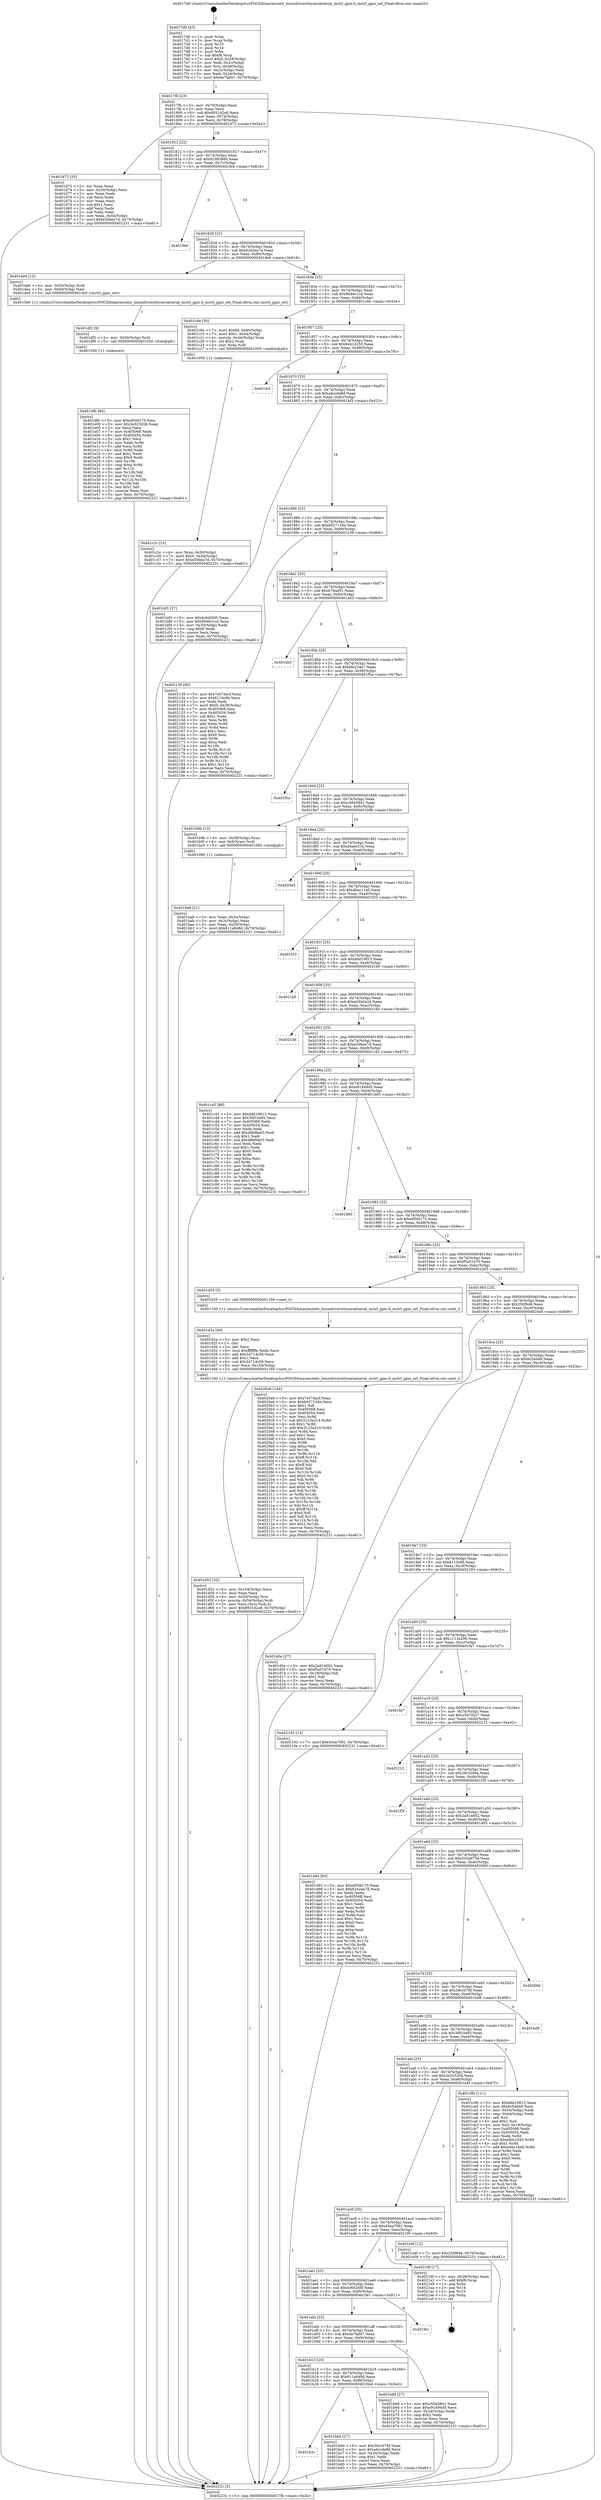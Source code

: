 digraph "0x4017d0" {
  label = "0x4017d0 (/mnt/c/Users/mathe/Desktop/tcc/POCII/binaries/extr_linuxdriversttyserialserial_mctrl_gpio.h_mctrl_gpio_set_Final-ollvm.out::main(0))"
  labelloc = "t"
  node[shape=record]

  Entry [label="",width=0.3,height=0.3,shape=circle,fillcolor=black,style=filled]
  "0x4017fb" [label="{
     0x4017fb [23]\l
     | [instrs]\l
     &nbsp;&nbsp;0x4017fb \<+3\>: mov -0x70(%rbp),%eax\l
     &nbsp;&nbsp;0x4017fe \<+2\>: mov %eax,%ecx\l
     &nbsp;&nbsp;0x401800 \<+6\>: sub $0x8931d2a8,%ecx\l
     &nbsp;&nbsp;0x401806 \<+3\>: mov %eax,-0x74(%rbp)\l
     &nbsp;&nbsp;0x401809 \<+3\>: mov %ecx,-0x78(%rbp)\l
     &nbsp;&nbsp;0x40180c \<+6\>: je 0000000000401d72 \<main+0x5a2\>\l
  }"]
  "0x401d72" [label="{
     0x401d72 [33]\l
     | [instrs]\l
     &nbsp;&nbsp;0x401d72 \<+2\>: xor %eax,%eax\l
     &nbsp;&nbsp;0x401d74 \<+3\>: mov -0x54(%rbp),%ecx\l
     &nbsp;&nbsp;0x401d77 \<+2\>: mov %eax,%edx\l
     &nbsp;&nbsp;0x401d79 \<+2\>: sub %ecx,%edx\l
     &nbsp;&nbsp;0x401d7b \<+2\>: mov %eax,%ecx\l
     &nbsp;&nbsp;0x401d7d \<+3\>: sub $0x1,%ecx\l
     &nbsp;&nbsp;0x401d80 \<+2\>: add %ecx,%edx\l
     &nbsp;&nbsp;0x401d82 \<+2\>: sub %edx,%eax\l
     &nbsp;&nbsp;0x401d84 \<+3\>: mov %eax,-0x54(%rbp)\l
     &nbsp;&nbsp;0x401d87 \<+7\>: movl $0xe30bee7d,-0x70(%rbp)\l
     &nbsp;&nbsp;0x401d8e \<+5\>: jmp 0000000000402231 \<main+0xa61\>\l
  }"]
  "0x401812" [label="{
     0x401812 [22]\l
     | [instrs]\l
     &nbsp;&nbsp;0x401812 \<+5\>: jmp 0000000000401817 \<main+0x47\>\l
     &nbsp;&nbsp;0x401817 \<+3\>: mov -0x74(%rbp),%eax\l
     &nbsp;&nbsp;0x40181a \<+5\>: sub $0x910838d0,%eax\l
     &nbsp;&nbsp;0x40181f \<+3\>: mov %eax,-0x7c(%rbp)\l
     &nbsp;&nbsp;0x401822 \<+6\>: je 0000000000401fed \<main+0x81d\>\l
  }"]
  Exit [label="",width=0.3,height=0.3,shape=circle,fillcolor=black,style=filled,peripheries=2]
  "0x401fed" [label="{
     0x401fed\l
  }", style=dashed]
  "0x401828" [label="{
     0x401828 [22]\l
     | [instrs]\l
     &nbsp;&nbsp;0x401828 \<+5\>: jmp 000000000040182d \<main+0x5d\>\l
     &nbsp;&nbsp;0x40182d \<+3\>: mov -0x74(%rbp),%eax\l
     &nbsp;&nbsp;0x401830 \<+5\>: sub $0x9242ea7d,%eax\l
     &nbsp;&nbsp;0x401835 \<+3\>: mov %eax,-0x80(%rbp)\l
     &nbsp;&nbsp;0x401838 \<+6\>: je 0000000000401de6 \<main+0x616\>\l
  }"]
  "0x401dfb" [label="{
     0x401dfb [84]\l
     | [instrs]\l
     &nbsp;&nbsp;0x401dfb \<+5\>: mov $0xef506175,%esi\l
     &nbsp;&nbsp;0x401e00 \<+5\>: mov $0x3e32320d,%eax\l
     &nbsp;&nbsp;0x401e05 \<+2\>: xor %ecx,%ecx\l
     &nbsp;&nbsp;0x401e07 \<+7\>: mov 0x405068,%edx\l
     &nbsp;&nbsp;0x401e0e \<+8\>: mov 0x405054,%r8d\l
     &nbsp;&nbsp;0x401e16 \<+3\>: sub $0x1,%ecx\l
     &nbsp;&nbsp;0x401e19 \<+3\>: mov %edx,%r9d\l
     &nbsp;&nbsp;0x401e1c \<+3\>: add %ecx,%r9d\l
     &nbsp;&nbsp;0x401e1f \<+4\>: imul %r9d,%edx\l
     &nbsp;&nbsp;0x401e23 \<+3\>: and $0x1,%edx\l
     &nbsp;&nbsp;0x401e26 \<+3\>: cmp $0x0,%edx\l
     &nbsp;&nbsp;0x401e29 \<+4\>: sete %r10b\l
     &nbsp;&nbsp;0x401e2d \<+4\>: cmp $0xa,%r8d\l
     &nbsp;&nbsp;0x401e31 \<+4\>: setl %r11b\l
     &nbsp;&nbsp;0x401e35 \<+3\>: mov %r10b,%bl\l
     &nbsp;&nbsp;0x401e38 \<+3\>: and %r11b,%bl\l
     &nbsp;&nbsp;0x401e3b \<+3\>: xor %r11b,%r10b\l
     &nbsp;&nbsp;0x401e3e \<+3\>: or %r10b,%bl\l
     &nbsp;&nbsp;0x401e41 \<+3\>: test $0x1,%bl\l
     &nbsp;&nbsp;0x401e44 \<+3\>: cmovne %eax,%esi\l
     &nbsp;&nbsp;0x401e47 \<+3\>: mov %esi,-0x70(%rbp)\l
     &nbsp;&nbsp;0x401e4a \<+5\>: jmp 0000000000402231 \<main+0xa61\>\l
  }"]
  "0x401de6" [label="{
     0x401de6 [12]\l
     | [instrs]\l
     &nbsp;&nbsp;0x401de6 \<+4\>: mov -0x50(%rbp),%rdi\l
     &nbsp;&nbsp;0x401dea \<+3\>: mov -0x40(%rbp),%esi\l
     &nbsp;&nbsp;0x401ded \<+5\>: call 00000000004015e0 \<mctrl_gpio_set\>\l
     | [calls]\l
     &nbsp;&nbsp;0x4015e0 \{1\} (/mnt/c/Users/mathe/Desktop/tcc/POCII/binaries/extr_linuxdriversttyserialserial_mctrl_gpio.h_mctrl_gpio_set_Final-ollvm.out::mctrl_gpio_set)\l
  }"]
  "0x40183e" [label="{
     0x40183e [25]\l
     | [instrs]\l
     &nbsp;&nbsp;0x40183e \<+5\>: jmp 0000000000401843 \<main+0x73\>\l
     &nbsp;&nbsp;0x401843 \<+3\>: mov -0x74(%rbp),%eax\l
     &nbsp;&nbsp;0x401846 \<+5\>: sub $0x9646c1cd,%eax\l
     &nbsp;&nbsp;0x40184b \<+6\>: mov %eax,-0x84(%rbp)\l
     &nbsp;&nbsp;0x401851 \<+6\>: je 0000000000401c0e \<main+0x43e\>\l
  }"]
  "0x401df2" [label="{
     0x401df2 [9]\l
     | [instrs]\l
     &nbsp;&nbsp;0x401df2 \<+4\>: mov -0x50(%rbp),%rdi\l
     &nbsp;&nbsp;0x401df6 \<+5\>: call 0000000000401030 \<free@plt\>\l
     | [calls]\l
     &nbsp;&nbsp;0x401030 \{1\} (unknown)\l
  }"]
  "0x401c0e" [label="{
     0x401c0e [30]\l
     | [instrs]\l
     &nbsp;&nbsp;0x401c0e \<+7\>: movl $0x64,-0x40(%rbp)\l
     &nbsp;&nbsp;0x401c15 \<+7\>: movl $0x1,-0x44(%rbp)\l
     &nbsp;&nbsp;0x401c1c \<+4\>: movslq -0x44(%rbp),%rax\l
     &nbsp;&nbsp;0x401c20 \<+4\>: shl $0x2,%rax\l
     &nbsp;&nbsp;0x401c24 \<+3\>: mov %rax,%rdi\l
     &nbsp;&nbsp;0x401c27 \<+5\>: call 0000000000401050 \<malloc@plt\>\l
     | [calls]\l
     &nbsp;&nbsp;0x401050 \{1\} (unknown)\l
  }"]
  "0x401857" [label="{
     0x401857 [25]\l
     | [instrs]\l
     &nbsp;&nbsp;0x401857 \<+5\>: jmp 000000000040185c \<main+0x8c\>\l
     &nbsp;&nbsp;0x40185c \<+3\>: mov -0x74(%rbp),%eax\l
     &nbsp;&nbsp;0x40185f \<+5\>: sub $0x9d41d255,%eax\l
     &nbsp;&nbsp;0x401864 \<+6\>: mov %eax,-0x88(%rbp)\l
     &nbsp;&nbsp;0x40186a \<+6\>: je 0000000000401fc0 \<main+0x7f0\>\l
  }"]
  "0x401d52" [label="{
     0x401d52 [32]\l
     | [instrs]\l
     &nbsp;&nbsp;0x401d52 \<+6\>: mov -0x104(%rbp),%ecx\l
     &nbsp;&nbsp;0x401d58 \<+3\>: imul %eax,%ecx\l
     &nbsp;&nbsp;0x401d5b \<+4\>: mov -0x50(%rbp),%rsi\l
     &nbsp;&nbsp;0x401d5f \<+4\>: movslq -0x54(%rbp),%rdi\l
     &nbsp;&nbsp;0x401d63 \<+3\>: mov %ecx,(%rsi,%rdi,4)\l
     &nbsp;&nbsp;0x401d66 \<+7\>: movl $0x8931d2a8,-0x70(%rbp)\l
     &nbsp;&nbsp;0x401d6d \<+5\>: jmp 0000000000402231 \<main+0xa61\>\l
  }"]
  "0x401fc0" [label="{
     0x401fc0\l
  }", style=dashed]
  "0x401870" [label="{
     0x401870 [25]\l
     | [instrs]\l
     &nbsp;&nbsp;0x401870 \<+5\>: jmp 0000000000401875 \<main+0xa5\>\l
     &nbsp;&nbsp;0x401875 \<+3\>: mov -0x74(%rbp),%eax\l
     &nbsp;&nbsp;0x401878 \<+5\>: sub $0xa4ccde8d,%eax\l
     &nbsp;&nbsp;0x40187d \<+6\>: mov %eax,-0x8c(%rbp)\l
     &nbsp;&nbsp;0x401883 \<+6\>: je 0000000000401bf3 \<main+0x423\>\l
  }"]
  "0x401d2a" [label="{
     0x401d2a [40]\l
     | [instrs]\l
     &nbsp;&nbsp;0x401d2a \<+5\>: mov $0x2,%ecx\l
     &nbsp;&nbsp;0x401d2f \<+1\>: cltd\l
     &nbsp;&nbsp;0x401d30 \<+2\>: idiv %ecx\l
     &nbsp;&nbsp;0x401d32 \<+6\>: imul $0xfffffffe,%edx,%ecx\l
     &nbsp;&nbsp;0x401d38 \<+6\>: add $0x34714c56,%ecx\l
     &nbsp;&nbsp;0x401d3e \<+3\>: add $0x1,%ecx\l
     &nbsp;&nbsp;0x401d41 \<+6\>: sub $0x34714c56,%ecx\l
     &nbsp;&nbsp;0x401d47 \<+6\>: mov %ecx,-0x104(%rbp)\l
     &nbsp;&nbsp;0x401d4d \<+5\>: call 0000000000401160 \<next_i\>\l
     | [calls]\l
     &nbsp;&nbsp;0x401160 \{1\} (/mnt/c/Users/mathe/Desktop/tcc/POCII/binaries/extr_linuxdriversttyserialserial_mctrl_gpio.h_mctrl_gpio_set_Final-ollvm.out::next_i)\l
  }"]
  "0x401bf3" [label="{
     0x401bf3 [27]\l
     | [instrs]\l
     &nbsp;&nbsp;0x401bf3 \<+5\>: mov $0x4c6d2fd0,%eax\l
     &nbsp;&nbsp;0x401bf8 \<+5\>: mov $0x9646c1cd,%ecx\l
     &nbsp;&nbsp;0x401bfd \<+3\>: mov -0x20(%rbp),%edx\l
     &nbsp;&nbsp;0x401c00 \<+3\>: cmp $0x0,%edx\l
     &nbsp;&nbsp;0x401c03 \<+3\>: cmove %ecx,%eax\l
     &nbsp;&nbsp;0x401c06 \<+3\>: mov %eax,-0x70(%rbp)\l
     &nbsp;&nbsp;0x401c09 \<+5\>: jmp 0000000000402231 \<main+0xa61\>\l
  }"]
  "0x401889" [label="{
     0x401889 [25]\l
     | [instrs]\l
     &nbsp;&nbsp;0x401889 \<+5\>: jmp 000000000040188e \<main+0xbe\>\l
     &nbsp;&nbsp;0x40188e \<+3\>: mov -0x74(%rbp),%eax\l
     &nbsp;&nbsp;0x401891 \<+5\>: sub $0xb027134e,%eax\l
     &nbsp;&nbsp;0x401896 \<+6\>: mov %eax,-0x90(%rbp)\l
     &nbsp;&nbsp;0x40189c \<+6\>: je 0000000000402139 \<main+0x969\>\l
  }"]
  "0x401c2c" [label="{
     0x401c2c [23]\l
     | [instrs]\l
     &nbsp;&nbsp;0x401c2c \<+4\>: mov %rax,-0x50(%rbp)\l
     &nbsp;&nbsp;0x401c30 \<+7\>: movl $0x0,-0x54(%rbp)\l
     &nbsp;&nbsp;0x401c37 \<+7\>: movl $0xe30bee7d,-0x70(%rbp)\l
     &nbsp;&nbsp;0x401c3e \<+5\>: jmp 0000000000402231 \<main+0xa61\>\l
  }"]
  "0x402139" [label="{
     0x402139 [90]\l
     | [instrs]\l
     &nbsp;&nbsp;0x402139 \<+5\>: mov $0x7e57dacf,%eax\l
     &nbsp;&nbsp;0x40213e \<+5\>: mov $0x8110c86,%ecx\l
     &nbsp;&nbsp;0x402143 \<+2\>: xor %edx,%edx\l
     &nbsp;&nbsp;0x402145 \<+7\>: movl $0x0,-0x28(%rbp)\l
     &nbsp;&nbsp;0x40214c \<+7\>: mov 0x405068,%esi\l
     &nbsp;&nbsp;0x402153 \<+7\>: mov 0x405054,%edi\l
     &nbsp;&nbsp;0x40215a \<+3\>: sub $0x1,%edx\l
     &nbsp;&nbsp;0x40215d \<+3\>: mov %esi,%r8d\l
     &nbsp;&nbsp;0x402160 \<+3\>: add %edx,%r8d\l
     &nbsp;&nbsp;0x402163 \<+4\>: imul %r8d,%esi\l
     &nbsp;&nbsp;0x402167 \<+3\>: and $0x1,%esi\l
     &nbsp;&nbsp;0x40216a \<+3\>: cmp $0x0,%esi\l
     &nbsp;&nbsp;0x40216d \<+4\>: sete %r9b\l
     &nbsp;&nbsp;0x402171 \<+3\>: cmp $0xa,%edi\l
     &nbsp;&nbsp;0x402174 \<+4\>: setl %r10b\l
     &nbsp;&nbsp;0x402178 \<+3\>: mov %r9b,%r11b\l
     &nbsp;&nbsp;0x40217b \<+3\>: and %r10b,%r11b\l
     &nbsp;&nbsp;0x40217e \<+3\>: xor %r10b,%r9b\l
     &nbsp;&nbsp;0x402181 \<+3\>: or %r9b,%r11b\l
     &nbsp;&nbsp;0x402184 \<+4\>: test $0x1,%r11b\l
     &nbsp;&nbsp;0x402188 \<+3\>: cmovne %ecx,%eax\l
     &nbsp;&nbsp;0x40218b \<+3\>: mov %eax,-0x70(%rbp)\l
     &nbsp;&nbsp;0x40218e \<+5\>: jmp 0000000000402231 \<main+0xa61\>\l
  }"]
  "0x4018a2" [label="{
     0x4018a2 [25]\l
     | [instrs]\l
     &nbsp;&nbsp;0x4018a2 \<+5\>: jmp 00000000004018a7 \<main+0xd7\>\l
     &nbsp;&nbsp;0x4018a7 \<+3\>: mov -0x74(%rbp),%eax\l
     &nbsp;&nbsp;0x4018aa \<+5\>: sub $0xb7feaf01,%eax\l
     &nbsp;&nbsp;0x4018af \<+6\>: mov %eax,-0x94(%rbp)\l
     &nbsp;&nbsp;0x4018b5 \<+6\>: je 0000000000401eb3 \<main+0x6e3\>\l
  }"]
  "0x401b2c" [label="{
     0x401b2c\l
  }", style=dashed]
  "0x401eb3" [label="{
     0x401eb3\l
  }", style=dashed]
  "0x4018bb" [label="{
     0x4018bb [25]\l
     | [instrs]\l
     &nbsp;&nbsp;0x4018bb \<+5\>: jmp 00000000004018c0 \<main+0xf0\>\l
     &nbsp;&nbsp;0x4018c0 \<+3\>: mov -0x74(%rbp),%eax\l
     &nbsp;&nbsp;0x4018c3 \<+5\>: sub $0xbfe234e7,%eax\l
     &nbsp;&nbsp;0x4018c8 \<+6\>: mov %eax,-0x98(%rbp)\l
     &nbsp;&nbsp;0x4018ce \<+6\>: je 0000000000401f5a \<main+0x78a\>\l
  }"]
  "0x401bbd" [label="{
     0x401bbd [27]\l
     | [instrs]\l
     &nbsp;&nbsp;0x401bbd \<+5\>: mov $0x39cc07fd,%eax\l
     &nbsp;&nbsp;0x401bc2 \<+5\>: mov $0xa4ccde8d,%ecx\l
     &nbsp;&nbsp;0x401bc7 \<+3\>: mov -0x20(%rbp),%edx\l
     &nbsp;&nbsp;0x401bca \<+3\>: cmp $0x1,%edx\l
     &nbsp;&nbsp;0x401bcd \<+3\>: cmovl %ecx,%eax\l
     &nbsp;&nbsp;0x401bd0 \<+3\>: mov %eax,-0x70(%rbp)\l
     &nbsp;&nbsp;0x401bd3 \<+5\>: jmp 0000000000402231 \<main+0xa61\>\l
  }"]
  "0x401f5a" [label="{
     0x401f5a\l
  }", style=dashed]
  "0x4018d4" [label="{
     0x4018d4 [25]\l
     | [instrs]\l
     &nbsp;&nbsp;0x4018d4 \<+5\>: jmp 00000000004018d9 \<main+0x109\>\l
     &nbsp;&nbsp;0x4018d9 \<+3\>: mov -0x74(%rbp),%eax\l
     &nbsp;&nbsp;0x4018dc \<+5\>: sub $0xc5645841,%eax\l
     &nbsp;&nbsp;0x4018e1 \<+6\>: mov %eax,-0x9c(%rbp)\l
     &nbsp;&nbsp;0x4018e7 \<+6\>: je 0000000000401b9b \<main+0x3cb\>\l
  }"]
  "0x401ba8" [label="{
     0x401ba8 [21]\l
     | [instrs]\l
     &nbsp;&nbsp;0x401ba8 \<+3\>: mov %eax,-0x3c(%rbp)\l
     &nbsp;&nbsp;0x401bab \<+3\>: mov -0x3c(%rbp),%eax\l
     &nbsp;&nbsp;0x401bae \<+3\>: mov %eax,-0x20(%rbp)\l
     &nbsp;&nbsp;0x401bb1 \<+7\>: movl $0x611a848d,-0x70(%rbp)\l
     &nbsp;&nbsp;0x401bb8 \<+5\>: jmp 0000000000402231 \<main+0xa61\>\l
  }"]
  "0x401b9b" [label="{
     0x401b9b [13]\l
     | [instrs]\l
     &nbsp;&nbsp;0x401b9b \<+4\>: mov -0x38(%rbp),%rax\l
     &nbsp;&nbsp;0x401b9f \<+4\>: mov 0x8(%rax),%rdi\l
     &nbsp;&nbsp;0x401ba3 \<+5\>: call 0000000000401060 \<atoi@plt\>\l
     | [calls]\l
     &nbsp;&nbsp;0x401060 \{1\} (unknown)\l
  }"]
  "0x4018ed" [label="{
     0x4018ed [25]\l
     | [instrs]\l
     &nbsp;&nbsp;0x4018ed \<+5\>: jmp 00000000004018f2 \<main+0x122\>\l
     &nbsp;&nbsp;0x4018f2 \<+3\>: mov -0x74(%rbp),%eax\l
     &nbsp;&nbsp;0x4018f5 \<+5\>: sub $0xd4aec31b,%eax\l
     &nbsp;&nbsp;0x4018fa \<+6\>: mov %eax,-0xa0(%rbp)\l
     &nbsp;&nbsp;0x401900 \<+6\>: je 0000000000402045 \<main+0x875\>\l
  }"]
  "0x4017d0" [label="{
     0x4017d0 [43]\l
     | [instrs]\l
     &nbsp;&nbsp;0x4017d0 \<+1\>: push %rbp\l
     &nbsp;&nbsp;0x4017d1 \<+3\>: mov %rsp,%rbp\l
     &nbsp;&nbsp;0x4017d4 \<+2\>: push %r15\l
     &nbsp;&nbsp;0x4017d6 \<+2\>: push %r14\l
     &nbsp;&nbsp;0x4017d8 \<+1\>: push %rbx\l
     &nbsp;&nbsp;0x4017d9 \<+7\>: sub $0xf8,%rsp\l
     &nbsp;&nbsp;0x4017e0 \<+7\>: movl $0x0,-0x28(%rbp)\l
     &nbsp;&nbsp;0x4017e7 \<+3\>: mov %edi,-0x2c(%rbp)\l
     &nbsp;&nbsp;0x4017ea \<+4\>: mov %rsi,-0x38(%rbp)\l
     &nbsp;&nbsp;0x4017ee \<+3\>: mov -0x2c(%rbp),%edi\l
     &nbsp;&nbsp;0x4017f1 \<+3\>: mov %edi,-0x24(%rbp)\l
     &nbsp;&nbsp;0x4017f4 \<+7\>: movl $0x4e7faf47,-0x70(%rbp)\l
  }"]
  "0x402045" [label="{
     0x402045\l
  }", style=dashed]
  "0x401906" [label="{
     0x401906 [25]\l
     | [instrs]\l
     &nbsp;&nbsp;0x401906 \<+5\>: jmp 000000000040190b \<main+0x13b\>\l
     &nbsp;&nbsp;0x40190b \<+3\>: mov -0x74(%rbp),%eax\l
     &nbsp;&nbsp;0x40190e \<+5\>: sub $0xdbac11a0,%eax\l
     &nbsp;&nbsp;0x401913 \<+6\>: mov %eax,-0xa4(%rbp)\l
     &nbsp;&nbsp;0x401919 \<+6\>: je 0000000000401f33 \<main+0x763\>\l
  }"]
  "0x402231" [label="{
     0x402231 [5]\l
     | [instrs]\l
     &nbsp;&nbsp;0x402231 \<+5\>: jmp 00000000004017fb \<main+0x2b\>\l
  }"]
  "0x401f33" [label="{
     0x401f33\l
  }", style=dashed]
  "0x40191f" [label="{
     0x40191f [25]\l
     | [instrs]\l
     &nbsp;&nbsp;0x40191f \<+5\>: jmp 0000000000401924 \<main+0x154\>\l
     &nbsp;&nbsp;0x401924 \<+3\>: mov -0x74(%rbp),%eax\l
     &nbsp;&nbsp;0x401927 \<+5\>: sub $0xddd10813,%eax\l
     &nbsp;&nbsp;0x40192c \<+6\>: mov %eax,-0xa8(%rbp)\l
     &nbsp;&nbsp;0x401932 \<+6\>: je 00000000004021b0 \<main+0x9e0\>\l
  }"]
  "0x401b13" [label="{
     0x401b13 [25]\l
     | [instrs]\l
     &nbsp;&nbsp;0x401b13 \<+5\>: jmp 0000000000401b18 \<main+0x348\>\l
     &nbsp;&nbsp;0x401b18 \<+3\>: mov -0x74(%rbp),%eax\l
     &nbsp;&nbsp;0x401b1b \<+5\>: sub $0x611a848d,%eax\l
     &nbsp;&nbsp;0x401b20 \<+6\>: mov %eax,-0xf8(%rbp)\l
     &nbsp;&nbsp;0x401b26 \<+6\>: je 0000000000401bbd \<main+0x3ed\>\l
  }"]
  "0x4021b0" [label="{
     0x4021b0\l
  }", style=dashed]
  "0x401938" [label="{
     0x401938 [25]\l
     | [instrs]\l
     &nbsp;&nbsp;0x401938 \<+5\>: jmp 000000000040193d \<main+0x16d\>\l
     &nbsp;&nbsp;0x40193d \<+3\>: mov -0x74(%rbp),%eax\l
     &nbsp;&nbsp;0x401940 \<+5\>: sub $0xe24b0a2d,%eax\l
     &nbsp;&nbsp;0x401945 \<+6\>: mov %eax,-0xac(%rbp)\l
     &nbsp;&nbsp;0x40194b \<+6\>: je 00000000004021dd \<main+0xa0d\>\l
  }"]
  "0x401b68" [label="{
     0x401b68 [27]\l
     | [instrs]\l
     &nbsp;&nbsp;0x401b68 \<+5\>: mov $0xc5645841,%eax\l
     &nbsp;&nbsp;0x401b6d \<+5\>: mov $0xe91494d5,%ecx\l
     &nbsp;&nbsp;0x401b72 \<+3\>: mov -0x24(%rbp),%edx\l
     &nbsp;&nbsp;0x401b75 \<+3\>: cmp $0x2,%edx\l
     &nbsp;&nbsp;0x401b78 \<+3\>: cmovne %ecx,%eax\l
     &nbsp;&nbsp;0x401b7b \<+3\>: mov %eax,-0x70(%rbp)\l
     &nbsp;&nbsp;0x401b7e \<+5\>: jmp 0000000000402231 \<main+0xa61\>\l
  }"]
  "0x4021dd" [label="{
     0x4021dd\l
  }", style=dashed]
  "0x401951" [label="{
     0x401951 [25]\l
     | [instrs]\l
     &nbsp;&nbsp;0x401951 \<+5\>: jmp 0000000000401956 \<main+0x186\>\l
     &nbsp;&nbsp;0x401956 \<+3\>: mov -0x74(%rbp),%eax\l
     &nbsp;&nbsp;0x401959 \<+5\>: sub $0xe30bee7d,%eax\l
     &nbsp;&nbsp;0x40195e \<+6\>: mov %eax,-0xb0(%rbp)\l
     &nbsp;&nbsp;0x401964 \<+6\>: je 0000000000401c43 \<main+0x473\>\l
  }"]
  "0x401afa" [label="{
     0x401afa [25]\l
     | [instrs]\l
     &nbsp;&nbsp;0x401afa \<+5\>: jmp 0000000000401aff \<main+0x32f\>\l
     &nbsp;&nbsp;0x401aff \<+3\>: mov -0x74(%rbp),%eax\l
     &nbsp;&nbsp;0x401b02 \<+5\>: sub $0x4e7faf47,%eax\l
     &nbsp;&nbsp;0x401b07 \<+6\>: mov %eax,-0xf4(%rbp)\l
     &nbsp;&nbsp;0x401b0d \<+6\>: je 0000000000401b68 \<main+0x398\>\l
  }"]
  "0x401c43" [label="{
     0x401c43 [88]\l
     | [instrs]\l
     &nbsp;&nbsp;0x401c43 \<+5\>: mov $0xddd10813,%eax\l
     &nbsp;&nbsp;0x401c48 \<+5\>: mov $0x3df10a85,%ecx\l
     &nbsp;&nbsp;0x401c4d \<+7\>: mov 0x405068,%edx\l
     &nbsp;&nbsp;0x401c54 \<+7\>: mov 0x405054,%esi\l
     &nbsp;&nbsp;0x401c5b \<+2\>: mov %edx,%edi\l
     &nbsp;&nbsp;0x401c5d \<+6\>: add $0x48bf9a03,%edi\l
     &nbsp;&nbsp;0x401c63 \<+3\>: sub $0x1,%edi\l
     &nbsp;&nbsp;0x401c66 \<+6\>: sub $0x48bf9a03,%edi\l
     &nbsp;&nbsp;0x401c6c \<+3\>: imul %edi,%edx\l
     &nbsp;&nbsp;0x401c6f \<+3\>: and $0x1,%edx\l
     &nbsp;&nbsp;0x401c72 \<+3\>: cmp $0x0,%edx\l
     &nbsp;&nbsp;0x401c75 \<+4\>: sete %r8b\l
     &nbsp;&nbsp;0x401c79 \<+3\>: cmp $0xa,%esi\l
     &nbsp;&nbsp;0x401c7c \<+4\>: setl %r9b\l
     &nbsp;&nbsp;0x401c80 \<+3\>: mov %r8b,%r10b\l
     &nbsp;&nbsp;0x401c83 \<+3\>: and %r9b,%r10b\l
     &nbsp;&nbsp;0x401c86 \<+3\>: xor %r9b,%r8b\l
     &nbsp;&nbsp;0x401c89 \<+3\>: or %r8b,%r10b\l
     &nbsp;&nbsp;0x401c8c \<+4\>: test $0x1,%r10b\l
     &nbsp;&nbsp;0x401c90 \<+3\>: cmovne %ecx,%eax\l
     &nbsp;&nbsp;0x401c93 \<+3\>: mov %eax,-0x70(%rbp)\l
     &nbsp;&nbsp;0x401c96 \<+5\>: jmp 0000000000402231 \<main+0xa61\>\l
  }"]
  "0x40196a" [label="{
     0x40196a [25]\l
     | [instrs]\l
     &nbsp;&nbsp;0x40196a \<+5\>: jmp 000000000040196f \<main+0x19f\>\l
     &nbsp;&nbsp;0x40196f \<+3\>: mov -0x74(%rbp),%eax\l
     &nbsp;&nbsp;0x401972 \<+5\>: sub $0xe91494d5,%eax\l
     &nbsp;&nbsp;0x401977 \<+6\>: mov %eax,-0xb4(%rbp)\l
     &nbsp;&nbsp;0x40197d \<+6\>: je 0000000000401b83 \<main+0x3b3\>\l
  }"]
  "0x401fe1" [label="{
     0x401fe1\l
  }", style=dashed]
  "0x401b83" [label="{
     0x401b83\l
  }", style=dashed]
  "0x401983" [label="{
     0x401983 [25]\l
     | [instrs]\l
     &nbsp;&nbsp;0x401983 \<+5\>: jmp 0000000000401988 \<main+0x1b8\>\l
     &nbsp;&nbsp;0x401988 \<+3\>: mov -0x74(%rbp),%eax\l
     &nbsp;&nbsp;0x40198b \<+5\>: sub $0xef506175,%eax\l
     &nbsp;&nbsp;0x401990 \<+6\>: mov %eax,-0xb8(%rbp)\l
     &nbsp;&nbsp;0x401996 \<+6\>: je 00000000004021bc \<main+0x9ec\>\l
  }"]
  "0x401ae1" [label="{
     0x401ae1 [25]\l
     | [instrs]\l
     &nbsp;&nbsp;0x401ae1 \<+5\>: jmp 0000000000401ae6 \<main+0x316\>\l
     &nbsp;&nbsp;0x401ae6 \<+3\>: mov -0x74(%rbp),%eax\l
     &nbsp;&nbsp;0x401ae9 \<+5\>: sub $0x4c6d2fd0,%eax\l
     &nbsp;&nbsp;0x401aee \<+6\>: mov %eax,-0xf0(%rbp)\l
     &nbsp;&nbsp;0x401af4 \<+6\>: je 0000000000401fe1 \<main+0x811\>\l
  }"]
  "0x4021bc" [label="{
     0x4021bc\l
  }", style=dashed]
  "0x40199c" [label="{
     0x40199c [25]\l
     | [instrs]\l
     &nbsp;&nbsp;0x40199c \<+5\>: jmp 00000000004019a1 \<main+0x1d1\>\l
     &nbsp;&nbsp;0x4019a1 \<+3\>: mov -0x74(%rbp),%eax\l
     &nbsp;&nbsp;0x4019a4 \<+5\>: sub $0xf5a51b70,%eax\l
     &nbsp;&nbsp;0x4019a9 \<+6\>: mov %eax,-0xbc(%rbp)\l
     &nbsp;&nbsp;0x4019af \<+6\>: je 0000000000401d25 \<main+0x555\>\l
  }"]
  "0x40219f" [label="{
     0x40219f [17]\l
     | [instrs]\l
     &nbsp;&nbsp;0x40219f \<+3\>: mov -0x28(%rbp),%eax\l
     &nbsp;&nbsp;0x4021a2 \<+7\>: add $0xf8,%rsp\l
     &nbsp;&nbsp;0x4021a9 \<+1\>: pop %rbx\l
     &nbsp;&nbsp;0x4021aa \<+2\>: pop %r14\l
     &nbsp;&nbsp;0x4021ac \<+2\>: pop %r15\l
     &nbsp;&nbsp;0x4021ae \<+1\>: pop %rbp\l
     &nbsp;&nbsp;0x4021af \<+1\>: ret\l
  }"]
  "0x401d25" [label="{
     0x401d25 [5]\l
     | [instrs]\l
     &nbsp;&nbsp;0x401d25 \<+5\>: call 0000000000401160 \<next_i\>\l
     | [calls]\l
     &nbsp;&nbsp;0x401160 \{1\} (/mnt/c/Users/mathe/Desktop/tcc/POCII/binaries/extr_linuxdriversttyserialserial_mctrl_gpio.h_mctrl_gpio_set_Final-ollvm.out::next_i)\l
  }"]
  "0x4019b5" [label="{
     0x4019b5 [25]\l
     | [instrs]\l
     &nbsp;&nbsp;0x4019b5 \<+5\>: jmp 00000000004019ba \<main+0x1ea\>\l
     &nbsp;&nbsp;0x4019ba \<+3\>: mov -0x74(%rbp),%eax\l
     &nbsp;&nbsp;0x4019bd \<+5\>: sub $0x250f946,%eax\l
     &nbsp;&nbsp;0x4019c2 \<+6\>: mov %eax,-0xc0(%rbp)\l
     &nbsp;&nbsp;0x4019c8 \<+6\>: je 00000000004020a9 \<main+0x8d9\>\l
  }"]
  "0x401ac8" [label="{
     0x401ac8 [25]\l
     | [instrs]\l
     &nbsp;&nbsp;0x401ac8 \<+5\>: jmp 0000000000401acd \<main+0x2fd\>\l
     &nbsp;&nbsp;0x401acd \<+3\>: mov -0x74(%rbp),%eax\l
     &nbsp;&nbsp;0x401ad0 \<+5\>: sub $0x45ea7091,%eax\l
     &nbsp;&nbsp;0x401ad5 \<+6\>: mov %eax,-0xec(%rbp)\l
     &nbsp;&nbsp;0x401adb \<+6\>: je 000000000040219f \<main+0x9cf\>\l
  }"]
  "0x4020a9" [label="{
     0x4020a9 [144]\l
     | [instrs]\l
     &nbsp;&nbsp;0x4020a9 \<+5\>: mov $0x7e57dacf,%eax\l
     &nbsp;&nbsp;0x4020ae \<+5\>: mov $0xb027134e,%ecx\l
     &nbsp;&nbsp;0x4020b3 \<+2\>: mov $0x1,%dl\l
     &nbsp;&nbsp;0x4020b5 \<+7\>: mov 0x405068,%esi\l
     &nbsp;&nbsp;0x4020bc \<+7\>: mov 0x405054,%edi\l
     &nbsp;&nbsp;0x4020c3 \<+3\>: mov %esi,%r8d\l
     &nbsp;&nbsp;0x4020c6 \<+7\>: sub $0x3123a314,%r8d\l
     &nbsp;&nbsp;0x4020cd \<+4\>: sub $0x1,%r8d\l
     &nbsp;&nbsp;0x4020d1 \<+7\>: add $0x3123a314,%r8d\l
     &nbsp;&nbsp;0x4020d8 \<+4\>: imul %r8d,%esi\l
     &nbsp;&nbsp;0x4020dc \<+3\>: and $0x1,%esi\l
     &nbsp;&nbsp;0x4020df \<+3\>: cmp $0x0,%esi\l
     &nbsp;&nbsp;0x4020e2 \<+4\>: sete %r9b\l
     &nbsp;&nbsp;0x4020e6 \<+3\>: cmp $0xa,%edi\l
     &nbsp;&nbsp;0x4020e9 \<+4\>: setl %r10b\l
     &nbsp;&nbsp;0x4020ed \<+3\>: mov %r9b,%r11b\l
     &nbsp;&nbsp;0x4020f0 \<+4\>: xor $0xff,%r11b\l
     &nbsp;&nbsp;0x4020f4 \<+3\>: mov %r10b,%bl\l
     &nbsp;&nbsp;0x4020f7 \<+3\>: xor $0xff,%bl\l
     &nbsp;&nbsp;0x4020fa \<+3\>: xor $0x0,%dl\l
     &nbsp;&nbsp;0x4020fd \<+3\>: mov %r11b,%r14b\l
     &nbsp;&nbsp;0x402100 \<+4\>: and $0x0,%r14b\l
     &nbsp;&nbsp;0x402104 \<+3\>: and %dl,%r9b\l
     &nbsp;&nbsp;0x402107 \<+3\>: mov %bl,%r15b\l
     &nbsp;&nbsp;0x40210a \<+4\>: and $0x0,%r15b\l
     &nbsp;&nbsp;0x40210e \<+3\>: and %dl,%r10b\l
     &nbsp;&nbsp;0x402111 \<+3\>: or %r9b,%r14b\l
     &nbsp;&nbsp;0x402114 \<+3\>: or %r10b,%r15b\l
     &nbsp;&nbsp;0x402117 \<+3\>: xor %r15b,%r14b\l
     &nbsp;&nbsp;0x40211a \<+3\>: or %bl,%r11b\l
     &nbsp;&nbsp;0x40211d \<+4\>: xor $0xff,%r11b\l
     &nbsp;&nbsp;0x402121 \<+3\>: or $0x0,%dl\l
     &nbsp;&nbsp;0x402124 \<+3\>: and %dl,%r11b\l
     &nbsp;&nbsp;0x402127 \<+3\>: or %r11b,%r14b\l
     &nbsp;&nbsp;0x40212a \<+4\>: test $0x1,%r14b\l
     &nbsp;&nbsp;0x40212e \<+3\>: cmovne %ecx,%eax\l
     &nbsp;&nbsp;0x402131 \<+3\>: mov %eax,-0x70(%rbp)\l
     &nbsp;&nbsp;0x402134 \<+5\>: jmp 0000000000402231 \<main+0xa61\>\l
  }"]
  "0x4019ce" [label="{
     0x4019ce [25]\l
     | [instrs]\l
     &nbsp;&nbsp;0x4019ce \<+5\>: jmp 00000000004019d3 \<main+0x203\>\l
     &nbsp;&nbsp;0x4019d3 \<+3\>: mov -0x74(%rbp),%eax\l
     &nbsp;&nbsp;0x4019d6 \<+5\>: sub $0x6c54d49,%eax\l
     &nbsp;&nbsp;0x4019db \<+6\>: mov %eax,-0xc4(%rbp)\l
     &nbsp;&nbsp;0x4019e1 \<+6\>: je 0000000000401d0a \<main+0x53a\>\l
  }"]
  "0x401e4f" [label="{
     0x401e4f [12]\l
     | [instrs]\l
     &nbsp;&nbsp;0x401e4f \<+7\>: movl $0x250f946,-0x70(%rbp)\l
     &nbsp;&nbsp;0x401e56 \<+5\>: jmp 0000000000402231 \<main+0xa61\>\l
  }"]
  "0x401d0a" [label="{
     0x401d0a [27]\l
     | [instrs]\l
     &nbsp;&nbsp;0x401d0a \<+5\>: mov $0x2a914602,%eax\l
     &nbsp;&nbsp;0x401d0f \<+5\>: mov $0xf5a51b70,%ecx\l
     &nbsp;&nbsp;0x401d14 \<+3\>: mov -0x19(%rbp),%dl\l
     &nbsp;&nbsp;0x401d17 \<+3\>: test $0x1,%dl\l
     &nbsp;&nbsp;0x401d1a \<+3\>: cmovne %ecx,%eax\l
     &nbsp;&nbsp;0x401d1d \<+3\>: mov %eax,-0x70(%rbp)\l
     &nbsp;&nbsp;0x401d20 \<+5\>: jmp 0000000000402231 \<main+0xa61\>\l
  }"]
  "0x4019e7" [label="{
     0x4019e7 [25]\l
     | [instrs]\l
     &nbsp;&nbsp;0x4019e7 \<+5\>: jmp 00000000004019ec \<main+0x21c\>\l
     &nbsp;&nbsp;0x4019ec \<+3\>: mov -0x74(%rbp),%eax\l
     &nbsp;&nbsp;0x4019ef \<+5\>: sub $0x8110c86,%eax\l
     &nbsp;&nbsp;0x4019f4 \<+6\>: mov %eax,-0xc8(%rbp)\l
     &nbsp;&nbsp;0x4019fa \<+6\>: je 0000000000402193 \<main+0x9c3\>\l
  }"]
  "0x401aaf" [label="{
     0x401aaf [25]\l
     | [instrs]\l
     &nbsp;&nbsp;0x401aaf \<+5\>: jmp 0000000000401ab4 \<main+0x2e4\>\l
     &nbsp;&nbsp;0x401ab4 \<+3\>: mov -0x74(%rbp),%eax\l
     &nbsp;&nbsp;0x401ab7 \<+5\>: sub $0x3e32320d,%eax\l
     &nbsp;&nbsp;0x401abc \<+6\>: mov %eax,-0xe8(%rbp)\l
     &nbsp;&nbsp;0x401ac2 \<+6\>: je 0000000000401e4f \<main+0x67f\>\l
  }"]
  "0x402193" [label="{
     0x402193 [12]\l
     | [instrs]\l
     &nbsp;&nbsp;0x402193 \<+7\>: movl $0x45ea7091,-0x70(%rbp)\l
     &nbsp;&nbsp;0x40219a \<+5\>: jmp 0000000000402231 \<main+0xa61\>\l
  }"]
  "0x401a00" [label="{
     0x401a00 [25]\l
     | [instrs]\l
     &nbsp;&nbsp;0x401a00 \<+5\>: jmp 0000000000401a05 \<main+0x235\>\l
     &nbsp;&nbsp;0x401a05 \<+3\>: mov -0x74(%rbp),%eax\l
     &nbsp;&nbsp;0x401a08 \<+5\>: sub $0x1113a296,%eax\l
     &nbsp;&nbsp;0x401a0d \<+6\>: mov %eax,-0xcc(%rbp)\l
     &nbsp;&nbsp;0x401a13 \<+6\>: je 0000000000401fa7 \<main+0x7d7\>\l
  }"]
  "0x401c9b" [label="{
     0x401c9b [111]\l
     | [instrs]\l
     &nbsp;&nbsp;0x401c9b \<+5\>: mov $0xddd10813,%eax\l
     &nbsp;&nbsp;0x401ca0 \<+5\>: mov $0x6c54d49,%ecx\l
     &nbsp;&nbsp;0x401ca5 \<+3\>: mov -0x54(%rbp),%edx\l
     &nbsp;&nbsp;0x401ca8 \<+3\>: cmp -0x44(%rbp),%edx\l
     &nbsp;&nbsp;0x401cab \<+4\>: setl %sil\l
     &nbsp;&nbsp;0x401caf \<+4\>: and $0x1,%sil\l
     &nbsp;&nbsp;0x401cb3 \<+4\>: mov %sil,-0x19(%rbp)\l
     &nbsp;&nbsp;0x401cb7 \<+7\>: mov 0x405068,%edx\l
     &nbsp;&nbsp;0x401cbe \<+7\>: mov 0x405054,%edi\l
     &nbsp;&nbsp;0x401cc5 \<+3\>: mov %edx,%r8d\l
     &nbsp;&nbsp;0x401cc8 \<+7\>: sub $0xe9dc1845,%r8d\l
     &nbsp;&nbsp;0x401ccf \<+4\>: sub $0x1,%r8d\l
     &nbsp;&nbsp;0x401cd3 \<+7\>: add $0xe9dc1845,%r8d\l
     &nbsp;&nbsp;0x401cda \<+4\>: imul %r8d,%edx\l
     &nbsp;&nbsp;0x401cde \<+3\>: and $0x1,%edx\l
     &nbsp;&nbsp;0x401ce1 \<+3\>: cmp $0x0,%edx\l
     &nbsp;&nbsp;0x401ce4 \<+4\>: sete %sil\l
     &nbsp;&nbsp;0x401ce8 \<+3\>: cmp $0xa,%edi\l
     &nbsp;&nbsp;0x401ceb \<+4\>: setl %r9b\l
     &nbsp;&nbsp;0x401cef \<+3\>: mov %sil,%r10b\l
     &nbsp;&nbsp;0x401cf2 \<+3\>: and %r9b,%r10b\l
     &nbsp;&nbsp;0x401cf5 \<+3\>: xor %r9b,%sil\l
     &nbsp;&nbsp;0x401cf8 \<+3\>: or %sil,%r10b\l
     &nbsp;&nbsp;0x401cfb \<+4\>: test $0x1,%r10b\l
     &nbsp;&nbsp;0x401cff \<+3\>: cmovne %ecx,%eax\l
     &nbsp;&nbsp;0x401d02 \<+3\>: mov %eax,-0x70(%rbp)\l
     &nbsp;&nbsp;0x401d05 \<+5\>: jmp 0000000000402231 \<main+0xa61\>\l
  }"]
  "0x401fa7" [label="{
     0x401fa7\l
  }", style=dashed]
  "0x401a19" [label="{
     0x401a19 [25]\l
     | [instrs]\l
     &nbsp;&nbsp;0x401a19 \<+5\>: jmp 0000000000401a1e \<main+0x24e\>\l
     &nbsp;&nbsp;0x401a1e \<+3\>: mov -0x74(%rbp),%eax\l
     &nbsp;&nbsp;0x401a21 \<+5\>: sub $0x2547d2c7,%eax\l
     &nbsp;&nbsp;0x401a26 \<+6\>: mov %eax,-0xd0(%rbp)\l
     &nbsp;&nbsp;0x401a2c \<+6\>: je 0000000000402212 \<main+0xa42\>\l
  }"]
  "0x401a96" [label="{
     0x401a96 [25]\l
     | [instrs]\l
     &nbsp;&nbsp;0x401a96 \<+5\>: jmp 0000000000401a9b \<main+0x2cb\>\l
     &nbsp;&nbsp;0x401a9b \<+3\>: mov -0x74(%rbp),%eax\l
     &nbsp;&nbsp;0x401a9e \<+5\>: sub $0x3df10a85,%eax\l
     &nbsp;&nbsp;0x401aa3 \<+6\>: mov %eax,-0xe4(%rbp)\l
     &nbsp;&nbsp;0x401aa9 \<+6\>: je 0000000000401c9b \<main+0x4cb\>\l
  }"]
  "0x402212" [label="{
     0x402212\l
  }", style=dashed]
  "0x401a32" [label="{
     0x401a32 [25]\l
     | [instrs]\l
     &nbsp;&nbsp;0x401a32 \<+5\>: jmp 0000000000401a37 \<main+0x267\>\l
     &nbsp;&nbsp;0x401a37 \<+3\>: mov -0x74(%rbp),%eax\l
     &nbsp;&nbsp;0x401a3a \<+5\>: sub $0x29c3268a,%eax\l
     &nbsp;&nbsp;0x401a3f \<+6\>: mov %eax,-0xd4(%rbp)\l
     &nbsp;&nbsp;0x401a45 \<+6\>: je 0000000000401f3f \<main+0x76f\>\l
  }"]
  "0x401bd8" [label="{
     0x401bd8\l
  }", style=dashed]
  "0x401f3f" [label="{
     0x401f3f\l
  }", style=dashed]
  "0x401a4b" [label="{
     0x401a4b [25]\l
     | [instrs]\l
     &nbsp;&nbsp;0x401a4b \<+5\>: jmp 0000000000401a50 \<main+0x280\>\l
     &nbsp;&nbsp;0x401a50 \<+3\>: mov -0x74(%rbp),%eax\l
     &nbsp;&nbsp;0x401a53 \<+5\>: sub $0x2a914602,%eax\l
     &nbsp;&nbsp;0x401a58 \<+6\>: mov %eax,-0xd8(%rbp)\l
     &nbsp;&nbsp;0x401a5e \<+6\>: je 0000000000401d93 \<main+0x5c3\>\l
  }"]
  "0x401a7d" [label="{
     0x401a7d [25]\l
     | [instrs]\l
     &nbsp;&nbsp;0x401a7d \<+5\>: jmp 0000000000401a82 \<main+0x2b2\>\l
     &nbsp;&nbsp;0x401a82 \<+3\>: mov -0x74(%rbp),%eax\l
     &nbsp;&nbsp;0x401a85 \<+5\>: sub $0x39cc07fd,%eax\l
     &nbsp;&nbsp;0x401a8a \<+6\>: mov %eax,-0xe0(%rbp)\l
     &nbsp;&nbsp;0x401a90 \<+6\>: je 0000000000401bd8 \<main+0x408\>\l
  }"]
  "0x401d93" [label="{
     0x401d93 [83]\l
     | [instrs]\l
     &nbsp;&nbsp;0x401d93 \<+5\>: mov $0xef506175,%eax\l
     &nbsp;&nbsp;0x401d98 \<+5\>: mov $0x9242ea7d,%ecx\l
     &nbsp;&nbsp;0x401d9d \<+2\>: xor %edx,%edx\l
     &nbsp;&nbsp;0x401d9f \<+7\>: mov 0x405068,%esi\l
     &nbsp;&nbsp;0x401da6 \<+7\>: mov 0x405054,%edi\l
     &nbsp;&nbsp;0x401dad \<+3\>: sub $0x1,%edx\l
     &nbsp;&nbsp;0x401db0 \<+3\>: mov %esi,%r8d\l
     &nbsp;&nbsp;0x401db3 \<+3\>: add %edx,%r8d\l
     &nbsp;&nbsp;0x401db6 \<+4\>: imul %r8d,%esi\l
     &nbsp;&nbsp;0x401dba \<+3\>: and $0x1,%esi\l
     &nbsp;&nbsp;0x401dbd \<+3\>: cmp $0x0,%esi\l
     &nbsp;&nbsp;0x401dc0 \<+4\>: sete %r9b\l
     &nbsp;&nbsp;0x401dc4 \<+3\>: cmp $0xa,%edi\l
     &nbsp;&nbsp;0x401dc7 \<+4\>: setl %r10b\l
     &nbsp;&nbsp;0x401dcb \<+3\>: mov %r9b,%r11b\l
     &nbsp;&nbsp;0x401dce \<+3\>: and %r10b,%r11b\l
     &nbsp;&nbsp;0x401dd1 \<+3\>: xor %r10b,%r9b\l
     &nbsp;&nbsp;0x401dd4 \<+3\>: or %r9b,%r11b\l
     &nbsp;&nbsp;0x401dd7 \<+4\>: test $0x1,%r11b\l
     &nbsp;&nbsp;0x401ddb \<+3\>: cmovne %ecx,%eax\l
     &nbsp;&nbsp;0x401dde \<+3\>: mov %eax,-0x70(%rbp)\l
     &nbsp;&nbsp;0x401de1 \<+5\>: jmp 0000000000402231 \<main+0xa61\>\l
  }"]
  "0x401a64" [label="{
     0x401a64 [25]\l
     | [instrs]\l
     &nbsp;&nbsp;0x401a64 \<+5\>: jmp 0000000000401a69 \<main+0x299\>\l
     &nbsp;&nbsp;0x401a69 \<+3\>: mov -0x74(%rbp),%eax\l
     &nbsp;&nbsp;0x401a6c \<+5\>: sub $0x335dd75d,%eax\l
     &nbsp;&nbsp;0x401a71 \<+6\>: mov %eax,-0xdc(%rbp)\l
     &nbsp;&nbsp;0x401a77 \<+6\>: je 000000000040209d \<main+0x8cd\>\l
  }"]
  "0x40209d" [label="{
     0x40209d\l
  }", style=dashed]
  Entry -> "0x4017d0" [label=" 1"]
  "0x4017fb" -> "0x401d72" [label=" 1"]
  "0x4017fb" -> "0x401812" [label=" 19"]
  "0x40219f" -> Exit [label=" 1"]
  "0x401812" -> "0x401fed" [label=" 0"]
  "0x401812" -> "0x401828" [label=" 19"]
  "0x402193" -> "0x402231" [label=" 1"]
  "0x401828" -> "0x401de6" [label=" 1"]
  "0x401828" -> "0x40183e" [label=" 18"]
  "0x402139" -> "0x402231" [label=" 1"]
  "0x40183e" -> "0x401c0e" [label=" 1"]
  "0x40183e" -> "0x401857" [label=" 17"]
  "0x4020a9" -> "0x402231" [label=" 1"]
  "0x401857" -> "0x401fc0" [label=" 0"]
  "0x401857" -> "0x401870" [label=" 17"]
  "0x401e4f" -> "0x402231" [label=" 1"]
  "0x401870" -> "0x401bf3" [label=" 1"]
  "0x401870" -> "0x401889" [label=" 16"]
  "0x401dfb" -> "0x402231" [label=" 1"]
  "0x401889" -> "0x402139" [label=" 1"]
  "0x401889" -> "0x4018a2" [label=" 15"]
  "0x401df2" -> "0x401dfb" [label=" 1"]
  "0x4018a2" -> "0x401eb3" [label=" 0"]
  "0x4018a2" -> "0x4018bb" [label=" 15"]
  "0x401de6" -> "0x401df2" [label=" 1"]
  "0x4018bb" -> "0x401f5a" [label=" 0"]
  "0x4018bb" -> "0x4018d4" [label=" 15"]
  "0x401d93" -> "0x402231" [label=" 1"]
  "0x4018d4" -> "0x401b9b" [label=" 1"]
  "0x4018d4" -> "0x4018ed" [label=" 14"]
  "0x401d52" -> "0x402231" [label=" 1"]
  "0x4018ed" -> "0x402045" [label=" 0"]
  "0x4018ed" -> "0x401906" [label=" 14"]
  "0x401d2a" -> "0x401d52" [label=" 1"]
  "0x401906" -> "0x401f33" [label=" 0"]
  "0x401906" -> "0x40191f" [label=" 14"]
  "0x401d25" -> "0x401d2a" [label=" 1"]
  "0x40191f" -> "0x4021b0" [label=" 0"]
  "0x40191f" -> "0x401938" [label=" 14"]
  "0x401d0a" -> "0x402231" [label=" 2"]
  "0x401938" -> "0x4021dd" [label=" 0"]
  "0x401938" -> "0x401951" [label=" 14"]
  "0x401c9b" -> "0x402231" [label=" 2"]
  "0x401951" -> "0x401c43" [label=" 2"]
  "0x401951" -> "0x40196a" [label=" 12"]
  "0x401c2c" -> "0x402231" [label=" 1"]
  "0x40196a" -> "0x401b83" [label=" 0"]
  "0x40196a" -> "0x401983" [label=" 12"]
  "0x401c0e" -> "0x401c2c" [label=" 1"]
  "0x401983" -> "0x4021bc" [label=" 0"]
  "0x401983" -> "0x40199c" [label=" 12"]
  "0x401bbd" -> "0x402231" [label=" 1"]
  "0x40199c" -> "0x401d25" [label=" 1"]
  "0x40199c" -> "0x4019b5" [label=" 11"]
  "0x401b13" -> "0x401b2c" [label=" 0"]
  "0x4019b5" -> "0x4020a9" [label=" 1"]
  "0x4019b5" -> "0x4019ce" [label=" 10"]
  "0x401d72" -> "0x402231" [label=" 1"]
  "0x4019ce" -> "0x401d0a" [label=" 2"]
  "0x4019ce" -> "0x4019e7" [label=" 8"]
  "0x401ba8" -> "0x402231" [label=" 1"]
  "0x4019e7" -> "0x402193" [label=" 1"]
  "0x4019e7" -> "0x401a00" [label=" 7"]
  "0x402231" -> "0x4017fb" [label=" 19"]
  "0x401a00" -> "0x401fa7" [label=" 0"]
  "0x401a00" -> "0x401a19" [label=" 7"]
  "0x4017d0" -> "0x4017fb" [label=" 1"]
  "0x401a19" -> "0x402212" [label=" 0"]
  "0x401a19" -> "0x401a32" [label=" 7"]
  "0x401afa" -> "0x401b13" [label=" 1"]
  "0x401a32" -> "0x401f3f" [label=" 0"]
  "0x401a32" -> "0x401a4b" [label=" 7"]
  "0x401afa" -> "0x401b68" [label=" 1"]
  "0x401a4b" -> "0x401d93" [label=" 1"]
  "0x401a4b" -> "0x401a64" [label=" 6"]
  "0x401ae1" -> "0x401afa" [label=" 2"]
  "0x401a64" -> "0x40209d" [label=" 0"]
  "0x401a64" -> "0x401a7d" [label=" 6"]
  "0x401c43" -> "0x402231" [label=" 2"]
  "0x401a7d" -> "0x401bd8" [label=" 0"]
  "0x401a7d" -> "0x401a96" [label=" 6"]
  "0x401b68" -> "0x402231" [label=" 1"]
  "0x401a96" -> "0x401c9b" [label=" 2"]
  "0x401a96" -> "0x401aaf" [label=" 4"]
  "0x401b9b" -> "0x401ba8" [label=" 1"]
  "0x401aaf" -> "0x401e4f" [label=" 1"]
  "0x401aaf" -> "0x401ac8" [label=" 3"]
  "0x401b13" -> "0x401bbd" [label=" 1"]
  "0x401ac8" -> "0x40219f" [label=" 1"]
  "0x401ac8" -> "0x401ae1" [label=" 2"]
  "0x401bf3" -> "0x402231" [label=" 1"]
  "0x401ae1" -> "0x401fe1" [label=" 0"]
}
